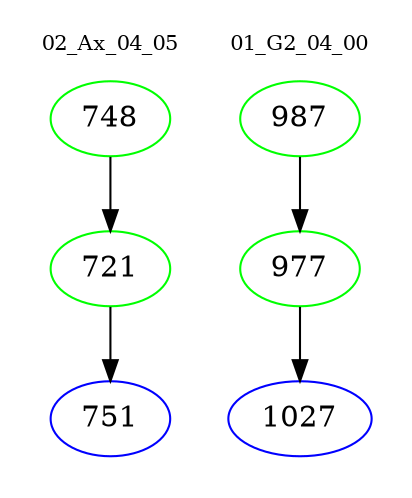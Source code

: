 digraph{
subgraph cluster_0 {
color = white
label = "02_Ax_04_05";
fontsize=10;
T0_748 [label="748", color="green"]
T0_748 -> T0_721 [color="black"]
T0_721 [label="721", color="green"]
T0_721 -> T0_751 [color="black"]
T0_751 [label="751", color="blue"]
}
subgraph cluster_1 {
color = white
label = "01_G2_04_00";
fontsize=10;
T1_987 [label="987", color="green"]
T1_987 -> T1_977 [color="black"]
T1_977 [label="977", color="green"]
T1_977 -> T1_1027 [color="black"]
T1_1027 [label="1027", color="blue"]
}
}
